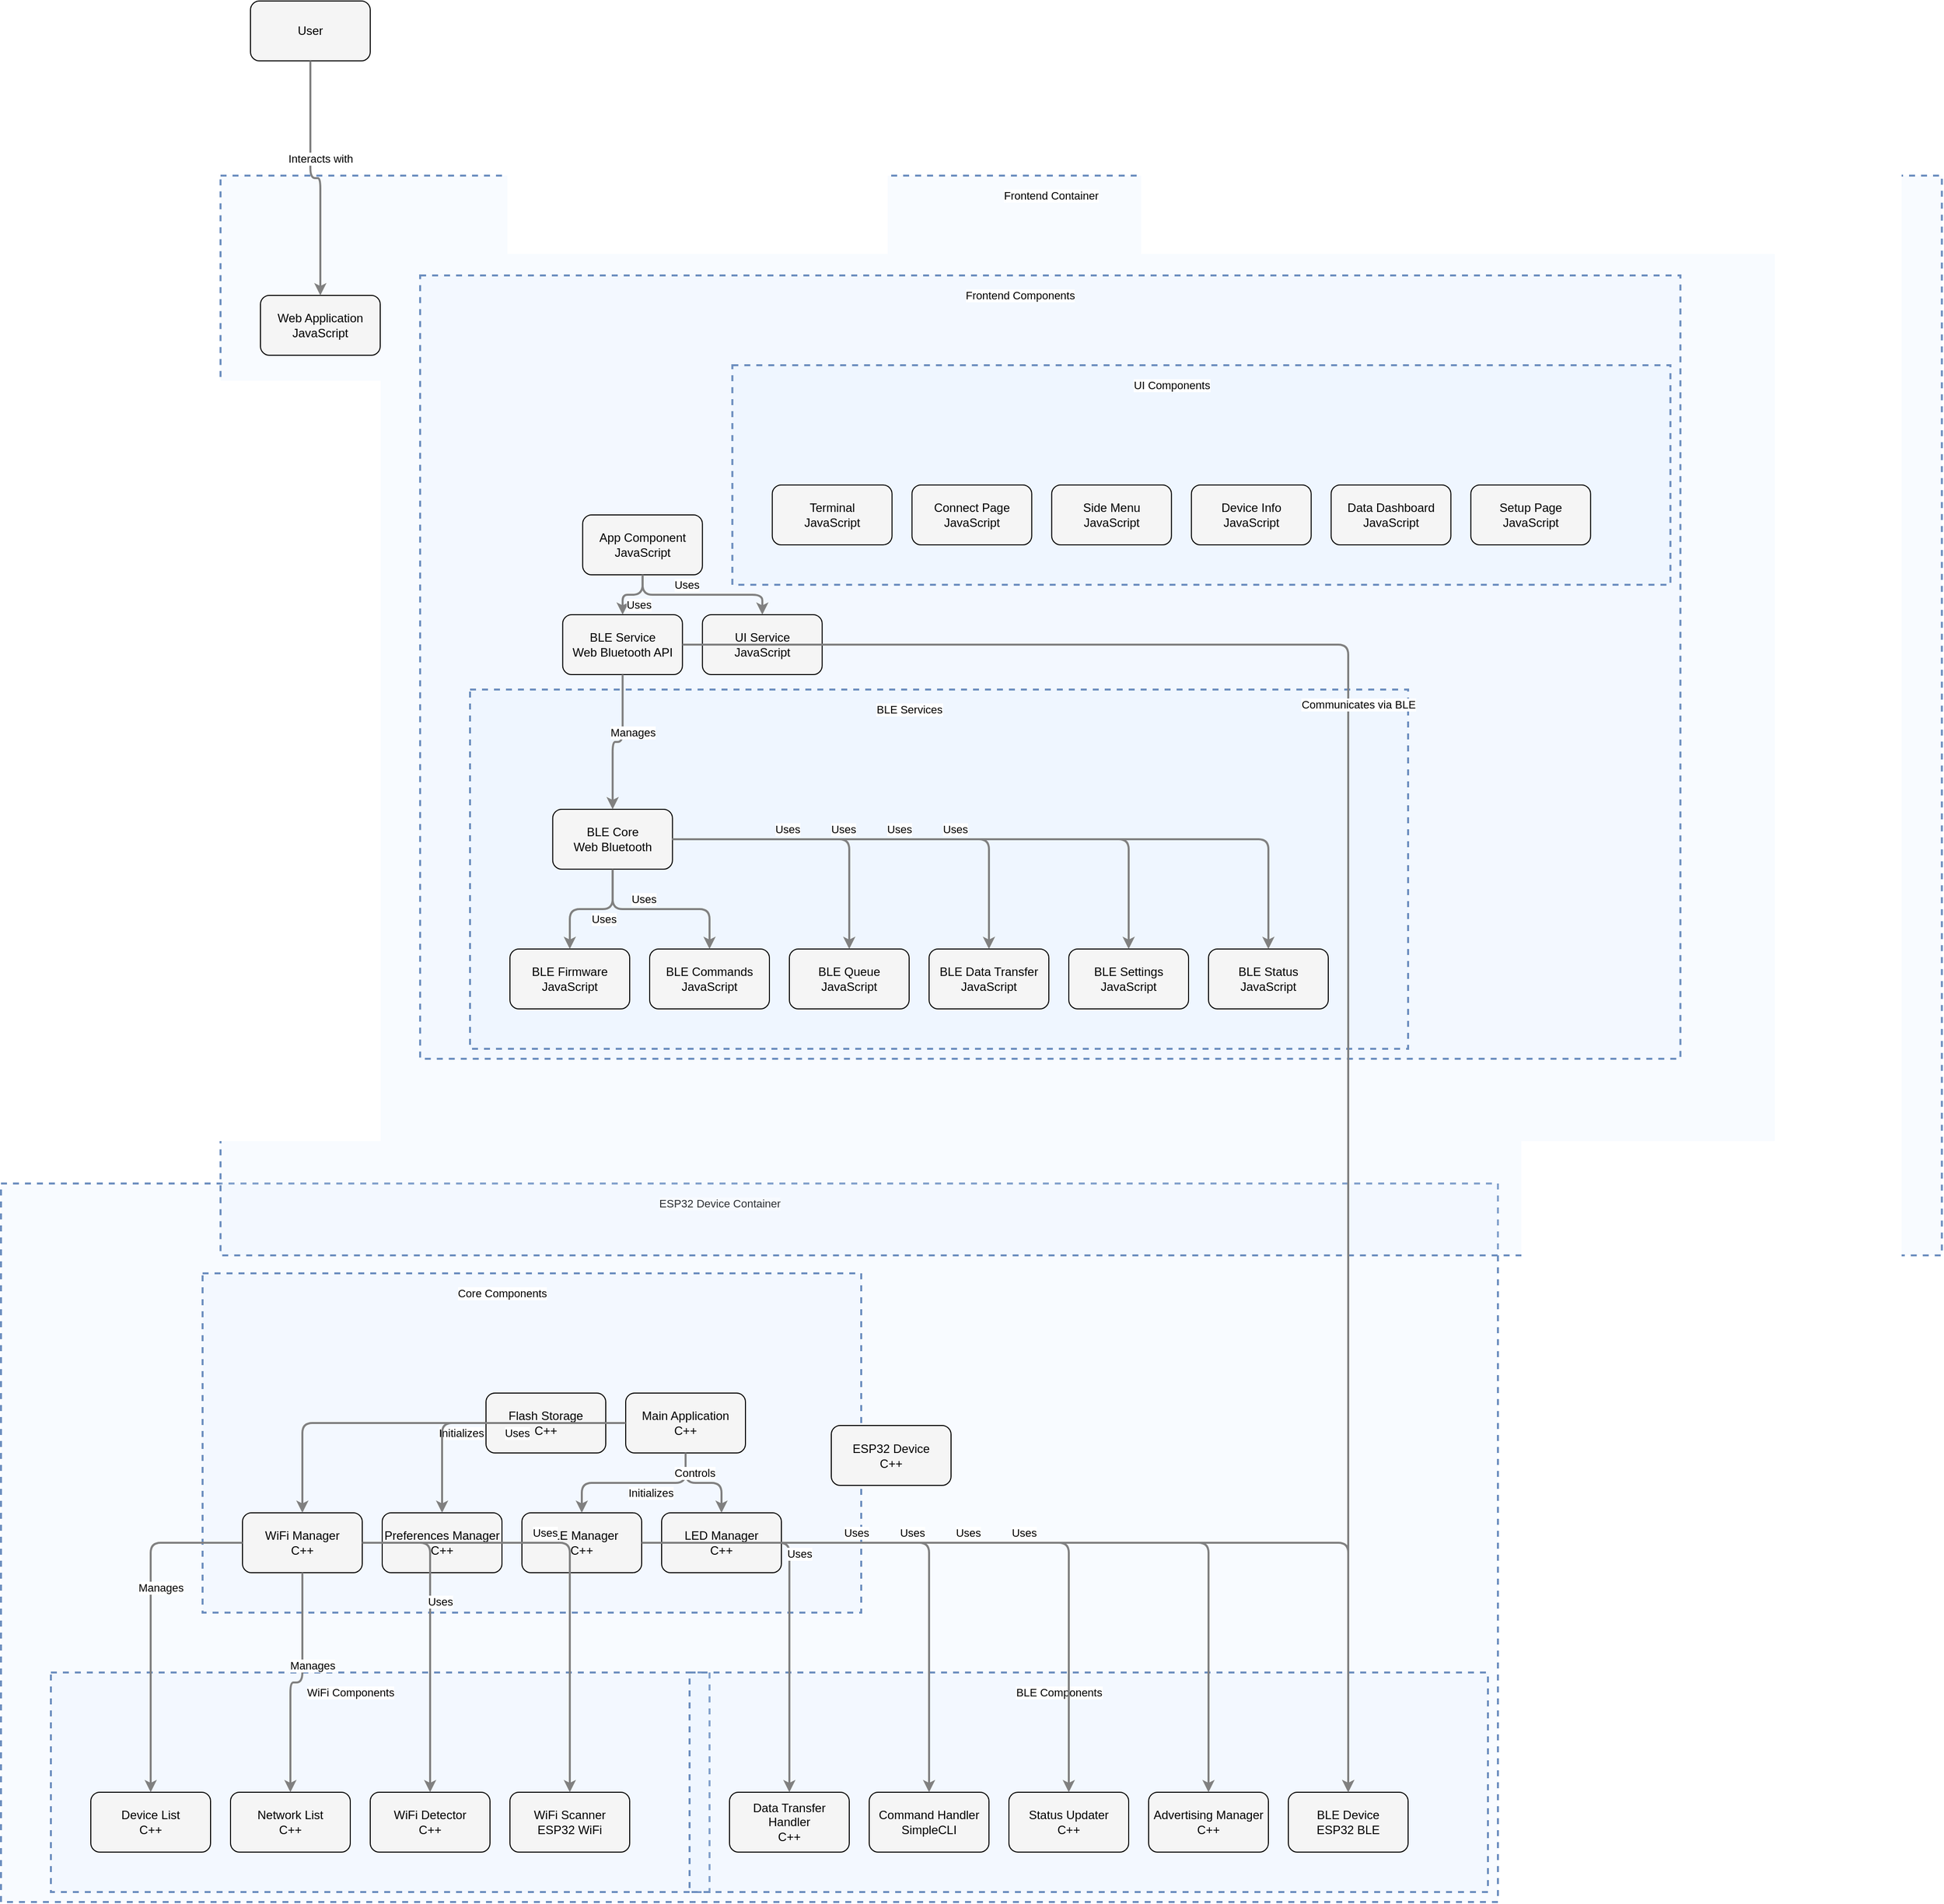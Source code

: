 <?xml version="1.0" encoding="UTF-8"?>
      <mxfile version="14.6.5" type="device">
        <diagram id="codeviz-diagram" name="System Diagram">
          <mxGraphModel dx="1000" dy="1000" grid="1" gridSize="10" guides="1" tooltips="1" connect="1" arrows="1" fold="1" page="1" pageScale="1" pageWidth="1169" pageHeight="827" math="0" shadow="0">
            <root>
              <mxCell id="0"/>
              <mxCell id="1" parent="0"/>
              <mxCell id="subGraph1" value="" style="html=1;whiteSpace=wrap;container=1;fillColor=#dae8fc;strokeColor=#6c8ebf;dashed=1;fillOpacity=20;strokeWidth=2;containerType=none;recursiveResize=0;movable=1;resizable=1;autosize=0;dropTarget=0" vertex="1" parent="subGraph2">
                <mxGeometry x="50" y="415" width="940" height="360" as="geometry"/>
              </mxCell>
              <mxCell id="subGraph1_label" value="BLE Services" style="edgeLabel;html=1;align=center;verticalAlign=middle;resizable=0;labelBackgroundColor=white;spacing=5" vertex="1" parent="subGraph2">
                <mxGeometry x="58" y="423" width="864" height="24" as="geometry"/>
              </mxCell>
<mxCell id="subGraph0" value="" style="html=1;whiteSpace=wrap;container=1;fillColor=#dae8fc;strokeColor=#6c8ebf;dashed=1;fillOpacity=20;strokeWidth=2;containerType=none;recursiveResize=0;movable=1;resizable=1;autosize=0;dropTarget=0" vertex="1" parent="subGraph2">
                <mxGeometry x="312.857" y="90" width="940" height="220" as="geometry"/>
              </mxCell>
              <mxCell id="subGraph0_label" value="UI Components" style="edgeLabel;html=1;align=center;verticalAlign=middle;resizable=0;labelBackgroundColor=white;spacing=5" vertex="1" parent="subGraph2">
                <mxGeometry x="320.857" y="98" width="864" height="24" as="geometry"/>
              </mxCell>
<mxCell id="subGraph6" value="" style="html=1;whiteSpace=wrap;container=1;fillColor=#dae8fc;strokeColor=#6c8ebf;dashed=1;fillOpacity=20;strokeWidth=2;containerType=none;recursiveResize=0;movable=1;resizable=1;autosize=0;dropTarget=0" vertex="1" parent="subGraph7">
                <mxGeometry x="50" y="490" width="660" height="220" as="geometry"/>
              </mxCell>
              <mxCell id="subGraph6_label" value="WiFi Components" style="edgeLabel;html=1;align=center;verticalAlign=middle;resizable=0;labelBackgroundColor=white;spacing=5" vertex="1" parent="subGraph7">
                <mxGeometry x="58" y="498" width="584" height="24" as="geometry"/>
              </mxCell>
<mxCell id="subGraph5" value="" style="html=1;whiteSpace=wrap;container=1;fillColor=#dae8fc;strokeColor=#6c8ebf;dashed=1;fillOpacity=20;strokeWidth=2;containerType=none;recursiveResize=0;movable=1;resizable=1;autosize=0;dropTarget=0" vertex="1" parent="subGraph7">
                <mxGeometry x="690" y="490" width="800" height="220" as="geometry"/>
              </mxCell>
              <mxCell id="subGraph5_label" value="BLE Components" style="edgeLabel;html=1;align=center;verticalAlign=middle;resizable=0;labelBackgroundColor=white;spacing=5" vertex="1" parent="subGraph7">
                <mxGeometry x="698" y="498" width="724" height="24" as="geometry"/>
              </mxCell>
<mxCell id="subGraph4" value="" style="html=1;whiteSpace=wrap;container=1;fillColor=#dae8fc;strokeColor=#6c8ebf;dashed=1;fillOpacity=20;strokeWidth=2;containerType=none;recursiveResize=0;movable=1;resizable=1;autosize=0;dropTarget=0" vertex="1" parent="subGraph7">
                <mxGeometry x="202" y="90" width="660" height="340" as="geometry"/>
              </mxCell>
              <mxCell id="subGraph4_label" value="Core Components" style="edgeLabel;html=1;align=center;verticalAlign=middle;resizable=0;labelBackgroundColor=white;spacing=5" vertex="1" parent="subGraph7">
                <mxGeometry x="210" y="98" width="584" height="24" as="geometry"/>
              </mxCell>
<mxCell id="subGraph2" value="" style="html=1;whiteSpace=wrap;container=1;fillColor=#dae8fc;strokeColor=#6c8ebf;dashed=1;fillOpacity=20;strokeWidth=2;containerType=none;recursiveResize=0;movable=1;resizable=1;autosize=0;dropTarget=0" vertex="1" parent="subGraph3">
                <mxGeometry x="200" y="100" width="1262.857" height="785" as="geometry"/>
              </mxCell>
              <mxCell id="subGraph2_label" value="Frontend Components" style="edgeLabel;html=1;align=center;verticalAlign=middle;resizable=0;labelBackgroundColor=white;spacing=5" vertex="1" parent="subGraph3">
                <mxGeometry x="208" y="108" width="1186.857" height="24" as="geometry"/>
              </mxCell>
<mxCell id="subGraph7" value="" style="html=1;whiteSpace=wrap;container=1;fillColor=#dae8fc;strokeColor=#6c8ebf;dashed=1;fillOpacity=20;strokeWidth=2;containerType=none;recursiveResize=0;movable=1;resizable=1;autosize=0;dropTarget=0" vertex="1" parent="1">
                <mxGeometry x="32" y="1197" width="1500" height="720" as="geometry"/>
              </mxCell>
              <mxCell id="subGraph7_label" value="ESP32 Device Container" style="edgeLabel;html=1;align=center;verticalAlign=middle;resizable=0;labelBackgroundColor=white;spacing=5" vertex="1" parent="1">
                <mxGeometry x="40" y="1205" width="1424" height="24" as="geometry"/>
              </mxCell>
<mxCell id="subGraph3" value="" style="html=1;whiteSpace=wrap;container=1;fillColor=#dae8fc;strokeColor=#6c8ebf;dashed=1;fillOpacity=20;strokeWidth=2;containerType=none;recursiveResize=0;movable=1;resizable=1;autosize=0;dropTarget=0" vertex="1" parent="1">
                <mxGeometry x="252" y="187" width="1724.857" height="1082" as="geometry"/>
              </mxCell>
              <mxCell id="subGraph3_label" value="Frontend Container" style="edgeLabel;html=1;align=center;verticalAlign=middle;resizable=0;labelBackgroundColor=white;spacing=5" vertex="1" parent="1">
                <mxGeometry x="260" y="195" width="1648.857" height="24" as="geometry"/>
              </mxCell>
              <mxCell id="User" value="User" style="rounded=1;whiteSpace=wrap;html=1;fillColor=#f5f5f5" vertex="1" parent="1">
                    <mxGeometry x="282" y="12" width="120" height="60" as="geometry"/>
                  </mxCell>
<mxCell id="WebApp" value="Web Application&lt;br&gt;JavaScript" style="rounded=1;whiteSpace=wrap;html=1;fillColor=#f5f5f5" vertex="1" parent="subGraph3">
                    <mxGeometry x="40" y="120" width="120" height="60" as="geometry"/>
                  </mxCell>
<mxCell id="ESP32" value="ESP32 Device&lt;br&gt;C++" style="rounded=1;whiteSpace=wrap;html=1;fillColor=#f5f5f5" vertex="1" parent="subGraph7">
                    <mxGeometry x="832" y="242.5" width="120" height="60" as="geometry"/>
                  </mxCell>
<mxCell id="AppComponent" value="App Component&lt;br&gt;JavaScript" style="rounded=1;whiteSpace=wrap;html=1;fillColor=#f5f5f5" vertex="1" parent="subGraph2">
                    <mxGeometry x="162.857" y="240" width="120" height="60" as="geometry"/>
                  </mxCell>
<mxCell id="UIService" value="UI Service&lt;br&gt;JavaScript" style="rounded=1;whiteSpace=wrap;html=1;fillColor=#f5f5f5" vertex="1" parent="subGraph2">
                    <mxGeometry x="282.857" y="340" width="120" height="60" as="geometry"/>
                  </mxCell>
<mxCell id="BLEService" value="BLE Service&lt;br&gt;Web Bluetooth API" style="rounded=1;whiteSpace=wrap;html=1;fillColor=#f5f5f5" vertex="1" parent="subGraph2">
                    <mxGeometry x="142.857" y="340" width="120" height="60" as="geometry"/>
                  </mxCell>
<mxCell id="MainApp" value="Main Application&lt;br&gt;C++" style="rounded=1;whiteSpace=wrap;html=1;fillColor=#f5f5f5" vertex="1" parent="subGraph4">
                    <mxGeometry x="424" y="120" width="120" height="60" as="geometry"/>
                  </mxCell>
<mxCell id="BLEManager" value="BLE Manager&lt;br&gt;C++" style="rounded=1;whiteSpace=wrap;html=1;fillColor=#f5f5f5" vertex="1" parent="subGraph4">
                    <mxGeometry x="320" y="240" width="120" height="60" as="geometry"/>
                  </mxCell>
<mxCell id="WifiManager" value="WiFi Manager&lt;br&gt;C++" style="rounded=1;whiteSpace=wrap;html=1;fillColor=#f5f5f5" vertex="1" parent="subGraph4">
                    <mxGeometry x="40" y="240" width="120" height="60" as="geometry"/>
                  </mxCell>
<mxCell id="PreferencesManager" value="Preferences Manager&lt;br&gt;C++" style="rounded=1;whiteSpace=wrap;html=1;fillColor=#f5f5f5" vertex="1" parent="subGraph4">
                    <mxGeometry x="180" y="240" width="120" height="60" as="geometry"/>
                  </mxCell>
<mxCell id="LEDManager" value="LED Manager&lt;br&gt;C++" style="rounded=1;whiteSpace=wrap;html=1;fillColor=#f5f5f5" vertex="1" parent="subGraph4">
                    <mxGeometry x="460" y="240" width="120" height="60" as="geometry"/>
                  </mxCell>
<mxCell id="FlashStorage" value="Flash Storage&lt;br&gt;C++" style="rounded=1;whiteSpace=wrap;html=1;fillColor=#f5f5f5" vertex="1" parent="subGraph4">
                    <mxGeometry x="284" y="120" width="120" height="60" as="geometry"/>
                  </mxCell>
<mxCell id="BLEDevice" value="BLE Device&lt;br&gt;ESP32 BLE" style="rounded=1;whiteSpace=wrap;html=1;fillColor=#f5f5f5" vertex="1" parent="subGraph5">
                    <mxGeometry x="600" y="120" width="120" height="60" as="geometry"/>
                  </mxCell>
<mxCell id="BLECommandHandler" value="Command Handler&lt;br&gt;SimpleCLI" style="rounded=1;whiteSpace=wrap;html=1;fillColor=#f5f5f5" vertex="1" parent="subGraph5">
                    <mxGeometry x="180" y="120" width="120" height="60" as="geometry"/>
                  </mxCell>
<mxCell id="BLEDataHandler" value="Data Transfer Handler&lt;br&gt;C++" style="rounded=1;whiteSpace=wrap;html=1;fillColor=#f5f5f5" vertex="1" parent="subGraph5">
                    <mxGeometry x="40" y="120" width="120" height="60" as="geometry"/>
                  </mxCell>
<mxCell id="BLEStatusUpdater" value="Status Updater&lt;br&gt;C++" style="rounded=1;whiteSpace=wrap;html=1;fillColor=#f5f5f5" vertex="1" parent="subGraph5">
                    <mxGeometry x="320" y="120" width="120" height="60" as="geometry"/>
                  </mxCell>
<mxCell id="BLEAdvertising" value="Advertising Manager&lt;br&gt;C++" style="rounded=1;whiteSpace=wrap;html=1;fillColor=#f5f5f5" vertex="1" parent="subGraph5">
                    <mxGeometry x="460" y="120" width="120" height="60" as="geometry"/>
                  </mxCell>
<mxCell id="WifiScanner" value="WiFi Scanner&lt;br&gt;ESP32 WiFi" style="rounded=1;whiteSpace=wrap;html=1;fillColor=#f5f5f5" vertex="1" parent="subGraph6">
                    <mxGeometry x="460" y="120" width="120" height="60" as="geometry"/>
                  </mxCell>
<mxCell id="WifiDetector" value="WiFi Detector&lt;br&gt;C++" style="rounded=1;whiteSpace=wrap;html=1;fillColor=#f5f5f5" vertex="1" parent="subGraph6">
                    <mxGeometry x="320" y="120" width="120" height="60" as="geometry"/>
                  </mxCell>
<mxCell id="WifiDeviceList" value="Device List&lt;br&gt;C++" style="rounded=1;whiteSpace=wrap;html=1;fillColor=#f5f5f5" vertex="1" parent="subGraph6">
                    <mxGeometry x="40" y="120" width="120" height="60" as="geometry"/>
                  </mxCell>
<mxCell id="WifiNetworkList" value="Network List&lt;br&gt;C++" style="rounded=1;whiteSpace=wrap;html=1;fillColor=#f5f5f5" vertex="1" parent="subGraph6">
                    <mxGeometry x="180" y="120" width="120" height="60" as="geometry"/>
                  </mxCell>
<mxCell id="ConnectPage" value="Connect Page&lt;br&gt;JavaScript" style="rounded=1;whiteSpace=wrap;html=1;fillColor=#f5f5f5" vertex="1" parent="subGraph0">
                    <mxGeometry x="180" y="120" width="120" height="60" as="geometry"/>
                  </mxCell>
<mxCell id="DeviceInfo" value="Device Info&lt;br&gt;JavaScript" style="rounded=1;whiteSpace=wrap;html=1;fillColor=#f5f5f5" vertex="1" parent="subGraph0">
                    <mxGeometry x="460" y="120" width="120" height="60" as="geometry"/>
                  </mxCell>
<mxCell id="Terminal" value="Terminal&lt;br&gt;JavaScript" style="rounded=1;whiteSpace=wrap;html=1;fillColor=#f5f5f5" vertex="1" parent="subGraph0">
                    <mxGeometry x="40" y="120" width="120" height="60" as="geometry"/>
                  </mxCell>
<mxCell id="DataDashboard" value="Data Dashboard&lt;br&gt;JavaScript" style="rounded=1;whiteSpace=wrap;html=1;fillColor=#f5f5f5" vertex="1" parent="subGraph0">
                    <mxGeometry x="600" y="120" width="120" height="60" as="geometry"/>
                  </mxCell>
<mxCell id="SetupPage" value="Setup Page&lt;br&gt;JavaScript" style="rounded=1;whiteSpace=wrap;html=1;fillColor=#f5f5f5" vertex="1" parent="subGraph0">
                    <mxGeometry x="740" y="120" width="120" height="60" as="geometry"/>
                  </mxCell>
<mxCell id="SideMenu" value="Side Menu&lt;br&gt;JavaScript" style="rounded=1;whiteSpace=wrap;html=1;fillColor=#f5f5f5" vertex="1" parent="subGraph0">
                    <mxGeometry x="320" y="120" width="120" height="60" as="geometry"/>
                  </mxCell>
<mxCell id="BLECore" value="BLE Core&lt;br&gt;Web Bluetooth" style="rounded=1;whiteSpace=wrap;html=1;fillColor=#f5f5f5" vertex="1" parent="subGraph1">
                    <mxGeometry x="82.857" y="120" width="120" height="60" as="geometry"/>
                  </mxCell>
<mxCell id="BLECommands" value="BLE Commands&lt;br&gt;JavaScript" style="rounded=1;whiteSpace=wrap;html=1;fillColor=#f5f5f5" vertex="1" parent="subGraph1">
                    <mxGeometry x="180" y="260" width="120" height="60" as="geometry"/>
                  </mxCell>
<mxCell id="BLEDataTransfer" value="BLE Data Transfer&lt;br&gt;JavaScript" style="rounded=1;whiteSpace=wrap;html=1;fillColor=#f5f5f5" vertex="1" parent="subGraph1">
                    <mxGeometry x="460" y="260" width="120" height="60" as="geometry"/>
                  </mxCell>
<mxCell id="BLEFirmware" value="BLE Firmware&lt;br&gt;JavaScript" style="rounded=1;whiteSpace=wrap;html=1;fillColor=#f5f5f5" vertex="1" parent="subGraph1">
                    <mxGeometry x="40" y="260" width="120" height="60" as="geometry"/>
                  </mxCell>
<mxCell id="BLESettings" value="BLE Settings&lt;br&gt;JavaScript" style="rounded=1;whiteSpace=wrap;html=1;fillColor=#f5f5f5" vertex="1" parent="subGraph1">
                    <mxGeometry x="600" y="260" width="120" height="60" as="geometry"/>
                  </mxCell>
<mxCell id="BLEStatus" value="BLE Status&lt;br&gt;JavaScript" style="rounded=1;whiteSpace=wrap;html=1;fillColor=#f5f5f5" vertex="1" parent="subGraph1">
                    <mxGeometry x="740" y="260" width="120" height="60" as="geometry"/>
                  </mxCell>
<mxCell id="BLEQueue" value="BLE Queue&lt;br&gt;JavaScript" style="rounded=1;whiteSpace=wrap;html=1;fillColor=#f5f5f5" vertex="1" parent="subGraph1">
                    <mxGeometry x="320" y="260" width="120" height="60" as="geometry"/>
                  </mxCell>
              <mxCell id="edge-L_User_WebApp_0" style="edgeStyle=orthogonalEdgeStyle;rounded=1;orthogonalLoop=1;jettySize=auto;html=1;strokeColor=#808080;strokeWidth=2;jumpStyle=arc;jumpSize=10;spacing=15;labelBackgroundColor=white;labelBorderColor=none" edge="1" parent="1" source="User" target="WebApp">
                  <mxGeometry relative="1" as="geometry"/>
                </mxCell>
                <mxCell id="edge-L_User_WebApp_0_label" value="Interacts with" style="edgeLabel;html=1;align=center;verticalAlign=middle;resizable=0;points=[];" vertex="1" connectable="0" parent="edge-L_User_WebApp_0">
                  <mxGeometry x="-0.2" y="10" relative="1" as="geometry">
                    <mxPoint as="offset"/>
                  </mxGeometry>
                </mxCell>
<mxCell id="edge-L_AppComponent_UIService_1" style="edgeStyle=orthogonalEdgeStyle;rounded=1;orthogonalLoop=1;jettySize=auto;html=1;strokeColor=#808080;strokeWidth=2;jumpStyle=arc;jumpSize=10;spacing=15;labelBackgroundColor=white;labelBorderColor=none" edge="1" parent="1" source="AppComponent" target="UIService">
                  <mxGeometry relative="1" as="geometry"/>
                </mxCell>
                <mxCell id="edge-L_AppComponent_UIService_1_label" value="Uses" style="edgeLabel;html=1;align=center;verticalAlign=middle;resizable=0;points=[];" vertex="1" connectable="0" parent="edge-L_AppComponent_UIService_1">
                  <mxGeometry x="-0.2" y="10" relative="1" as="geometry">
                    <mxPoint as="offset"/>
                  </mxGeometry>
                </mxCell>
<mxCell id="edge-L_AppComponent_BLEService_2" style="edgeStyle=orthogonalEdgeStyle;rounded=1;orthogonalLoop=1;jettySize=auto;html=1;strokeColor=#808080;strokeWidth=2;jumpStyle=arc;jumpSize=10;spacing=15;labelBackgroundColor=white;labelBorderColor=none" edge="1" parent="1" source="AppComponent" target="BLEService">
                  <mxGeometry relative="1" as="geometry"/>
                </mxCell>
                <mxCell id="edge-L_AppComponent_BLEService_2_label" value="Uses" style="edgeLabel;html=1;align=center;verticalAlign=middle;resizable=0;points=[];" vertex="1" connectable="0" parent="edge-L_AppComponent_BLEService_2">
                  <mxGeometry x="-0.2" y="10" relative="1" as="geometry">
                    <mxPoint as="offset"/>
                  </mxGeometry>
                </mxCell>
<mxCell id="edge-L_BLEService_BLECore_3" style="edgeStyle=orthogonalEdgeStyle;rounded=1;orthogonalLoop=1;jettySize=auto;html=1;strokeColor=#808080;strokeWidth=2;jumpStyle=arc;jumpSize=10;spacing=15;labelBackgroundColor=white;labelBorderColor=none" edge="1" parent="1" source="BLEService" target="BLECore">
                  <mxGeometry relative="1" as="geometry"/>
                </mxCell>
                <mxCell id="edge-L_BLEService_BLECore_3_label" value="Manages" style="edgeLabel;html=1;align=center;verticalAlign=middle;resizable=0;points=[];" vertex="1" connectable="0" parent="edge-L_BLEService_BLECore_3">
                  <mxGeometry x="-0.2" y="10" relative="1" as="geometry">
                    <mxPoint as="offset"/>
                  </mxGeometry>
                </mxCell>
<mxCell id="edge-L_BLECore_BLECommands_4" style="edgeStyle=orthogonalEdgeStyle;rounded=1;orthogonalLoop=1;jettySize=auto;html=1;strokeColor=#808080;strokeWidth=2;jumpStyle=arc;jumpSize=10;spacing=15;labelBackgroundColor=white;labelBorderColor=none" edge="1" parent="1" source="BLECore" target="BLECommands">
                  <mxGeometry relative="1" as="geometry"/>
                </mxCell>
                <mxCell id="edge-L_BLECore_BLECommands_4_label" value="Uses" style="edgeLabel;html=1;align=center;verticalAlign=middle;resizable=0;points=[];" vertex="1" connectable="0" parent="edge-L_BLECore_BLECommands_4">
                  <mxGeometry x="-0.2" y="10" relative="1" as="geometry">
                    <mxPoint as="offset"/>
                  </mxGeometry>
                </mxCell>
<mxCell id="edge-L_BLECore_BLEDataTransfer_5" style="edgeStyle=orthogonalEdgeStyle;rounded=1;orthogonalLoop=1;jettySize=auto;html=1;strokeColor=#808080;strokeWidth=2;jumpStyle=arc;jumpSize=10;spacing=15;labelBackgroundColor=white;labelBorderColor=none" edge="1" parent="1" source="BLECore" target="BLEDataTransfer">
                  <mxGeometry relative="1" as="geometry"/>
                </mxCell>
                <mxCell id="edge-L_BLECore_BLEDataTransfer_5_label" value="Uses" style="edgeLabel;html=1;align=center;verticalAlign=middle;resizable=0;points=[];" vertex="1" connectable="0" parent="edge-L_BLECore_BLEDataTransfer_5">
                  <mxGeometry x="-0.2" y="10" relative="1" as="geometry">
                    <mxPoint as="offset"/>
                  </mxGeometry>
                </mxCell>
<mxCell id="edge-L_BLECore_BLEFirmware_6" style="edgeStyle=orthogonalEdgeStyle;rounded=1;orthogonalLoop=1;jettySize=auto;html=1;strokeColor=#808080;strokeWidth=2;jumpStyle=arc;jumpSize=10;spacing=15;labelBackgroundColor=white;labelBorderColor=none" edge="1" parent="1" source="BLECore" target="BLEFirmware">
                  <mxGeometry relative="1" as="geometry"/>
                </mxCell>
                <mxCell id="edge-L_BLECore_BLEFirmware_6_label" value="Uses" style="edgeLabel;html=1;align=center;verticalAlign=middle;resizable=0;points=[];" vertex="1" connectable="0" parent="edge-L_BLECore_BLEFirmware_6">
                  <mxGeometry x="-0.2" y="10" relative="1" as="geometry">
                    <mxPoint as="offset"/>
                  </mxGeometry>
                </mxCell>
<mxCell id="edge-L_BLECore_BLESettings_7" style="edgeStyle=orthogonalEdgeStyle;rounded=1;orthogonalLoop=1;jettySize=auto;html=1;strokeColor=#808080;strokeWidth=2;jumpStyle=arc;jumpSize=10;spacing=15;labelBackgroundColor=white;labelBorderColor=none" edge="1" parent="1" source="BLECore" target="BLESettings">
                  <mxGeometry relative="1" as="geometry"/>
                </mxCell>
                <mxCell id="edge-L_BLECore_BLESettings_7_label" value="Uses" style="edgeLabel;html=1;align=center;verticalAlign=middle;resizable=0;points=[];" vertex="1" connectable="0" parent="edge-L_BLECore_BLESettings_7">
                  <mxGeometry x="-0.2" y="10" relative="1" as="geometry">
                    <mxPoint as="offset"/>
                  </mxGeometry>
                </mxCell>
<mxCell id="edge-L_BLECore_BLEStatus_8" style="edgeStyle=orthogonalEdgeStyle;rounded=1;orthogonalLoop=1;jettySize=auto;html=1;strokeColor=#808080;strokeWidth=2;jumpStyle=arc;jumpSize=10;spacing=15;labelBackgroundColor=white;labelBorderColor=none" edge="1" parent="1" source="BLECore" target="BLEStatus">
                  <mxGeometry relative="1" as="geometry"/>
                </mxCell>
                <mxCell id="edge-L_BLECore_BLEStatus_8_label" value="Uses" style="edgeLabel;html=1;align=center;verticalAlign=middle;resizable=0;points=[];" vertex="1" connectable="0" parent="edge-L_BLECore_BLEStatus_8">
                  <mxGeometry x="-0.2" y="10" relative="1" as="geometry">
                    <mxPoint as="offset"/>
                  </mxGeometry>
                </mxCell>
<mxCell id="edge-L_BLECore_BLEQueue_9" style="edgeStyle=orthogonalEdgeStyle;rounded=1;orthogonalLoop=1;jettySize=auto;html=1;strokeColor=#808080;strokeWidth=2;jumpStyle=arc;jumpSize=10;spacing=15;labelBackgroundColor=white;labelBorderColor=none" edge="1" parent="1" source="BLECore" target="BLEQueue">
                  <mxGeometry relative="1" as="geometry"/>
                </mxCell>
                <mxCell id="edge-L_BLECore_BLEQueue_9_label" value="Uses" style="edgeLabel;html=1;align=center;verticalAlign=middle;resizable=0;points=[];" vertex="1" connectable="0" parent="edge-L_BLECore_BLEQueue_9">
                  <mxGeometry x="-0.2" y="10" relative="1" as="geometry">
                    <mxPoint as="offset"/>
                  </mxGeometry>
                </mxCell>
<mxCell id="edge-L_MainApp_BLEManager_10" style="edgeStyle=orthogonalEdgeStyle;rounded=1;orthogonalLoop=1;jettySize=auto;html=1;strokeColor=#808080;strokeWidth=2;jumpStyle=arc;jumpSize=10;spacing=15;labelBackgroundColor=white;labelBorderColor=none" edge="1" parent="1" source="MainApp" target="BLEManager">
                  <mxGeometry relative="1" as="geometry"/>
                </mxCell>
                <mxCell id="edge-L_MainApp_BLEManager_10_label" value="Initializes" style="edgeLabel;html=1;align=center;verticalAlign=middle;resizable=0;points=[];" vertex="1" connectable="0" parent="edge-L_MainApp_BLEManager_10">
                  <mxGeometry x="-0.2" y="10" relative="1" as="geometry">
                    <mxPoint as="offset"/>
                  </mxGeometry>
                </mxCell>
<mxCell id="edge-L_MainApp_WifiManager_11" style="edgeStyle=orthogonalEdgeStyle;rounded=1;orthogonalLoop=1;jettySize=auto;html=1;strokeColor=#808080;strokeWidth=2;jumpStyle=arc;jumpSize=10;spacing=15;labelBackgroundColor=white;labelBorderColor=none" edge="1" parent="1" source="MainApp" target="WifiManager">
                  <mxGeometry relative="1" as="geometry"/>
                </mxCell>
                <mxCell id="edge-L_MainApp_WifiManager_11_label" value="Initializes" style="edgeLabel;html=1;align=center;verticalAlign=middle;resizable=0;points=[];" vertex="1" connectable="0" parent="edge-L_MainApp_WifiManager_11">
                  <mxGeometry x="-0.2" y="10" relative="1" as="geometry">
                    <mxPoint as="offset"/>
                  </mxGeometry>
                </mxCell>
<mxCell id="edge-L_MainApp_PreferencesManager_12" style="edgeStyle=orthogonalEdgeStyle;rounded=1;orthogonalLoop=1;jettySize=auto;html=1;strokeColor=#808080;strokeWidth=2;jumpStyle=arc;jumpSize=10;spacing=15;labelBackgroundColor=white;labelBorderColor=none" edge="1" parent="1" source="MainApp" target="PreferencesManager">
                  <mxGeometry relative="1" as="geometry"/>
                </mxCell>
                <mxCell id="edge-L_MainApp_PreferencesManager_12_label" value="Uses" style="edgeLabel;html=1;align=center;verticalAlign=middle;resizable=0;points=[];" vertex="1" connectable="0" parent="edge-L_MainApp_PreferencesManager_12">
                  <mxGeometry x="-0.2" y="10" relative="1" as="geometry">
                    <mxPoint as="offset"/>
                  </mxGeometry>
                </mxCell>
<mxCell id="edge-L_MainApp_LEDManager_13" style="edgeStyle=orthogonalEdgeStyle;rounded=1;orthogonalLoop=1;jettySize=auto;html=1;strokeColor=#808080;strokeWidth=2;jumpStyle=arc;jumpSize=10;spacing=15;labelBackgroundColor=white;labelBorderColor=none" edge="1" parent="1" source="MainApp" target="LEDManager">
                  <mxGeometry relative="1" as="geometry"/>
                </mxCell>
                <mxCell id="edge-L_MainApp_LEDManager_13_label" value="Controls" style="edgeLabel;html=1;align=center;verticalAlign=middle;resizable=0;points=[];" vertex="1" connectable="0" parent="edge-L_MainApp_LEDManager_13">
                  <mxGeometry x="-0.2" y="10" relative="1" as="geometry">
                    <mxPoint as="offset"/>
                  </mxGeometry>
                </mxCell>
<mxCell id="edge-L_BLEManager_BLEDevice_14" style="edgeStyle=orthogonalEdgeStyle;rounded=1;orthogonalLoop=1;jettySize=auto;html=1;strokeColor=#808080;strokeWidth=2;jumpStyle=arc;jumpSize=10;spacing=15;labelBackgroundColor=white;labelBorderColor=none" edge="1" parent="1" source="BLEManager" target="BLEDevice">
                  <mxGeometry relative="1" as="geometry"/>
                </mxCell>
                <mxCell id="edge-L_BLEManager_BLEDevice_14_label" value="Uses" style="edgeLabel;html=1;align=center;verticalAlign=middle;resizable=0;points=[];" vertex="1" connectable="0" parent="edge-L_BLEManager_BLEDevice_14">
                  <mxGeometry x="-0.2" y="10" relative="1" as="geometry">
                    <mxPoint as="offset"/>
                  </mxGeometry>
                </mxCell>
<mxCell id="edge-L_BLEManager_BLECommandHandler_15" style="edgeStyle=orthogonalEdgeStyle;rounded=1;orthogonalLoop=1;jettySize=auto;html=1;strokeColor=#808080;strokeWidth=2;jumpStyle=arc;jumpSize=10;spacing=15;labelBackgroundColor=white;labelBorderColor=none" edge="1" parent="1" source="BLEManager" target="BLECommandHandler">
                  <mxGeometry relative="1" as="geometry"/>
                </mxCell>
                <mxCell id="edge-L_BLEManager_BLECommandHandler_15_label" value="Uses" style="edgeLabel;html=1;align=center;verticalAlign=middle;resizable=0;points=[];" vertex="1" connectable="0" parent="edge-L_BLEManager_BLECommandHandler_15">
                  <mxGeometry x="-0.2" y="10" relative="1" as="geometry">
                    <mxPoint as="offset"/>
                  </mxGeometry>
                </mxCell>
<mxCell id="edge-L_BLEManager_BLEDataHandler_16" style="edgeStyle=orthogonalEdgeStyle;rounded=1;orthogonalLoop=1;jettySize=auto;html=1;strokeColor=#808080;strokeWidth=2;jumpStyle=arc;jumpSize=10;spacing=15;labelBackgroundColor=white;labelBorderColor=none" edge="1" parent="1" source="BLEManager" target="BLEDataHandler">
                  <mxGeometry relative="1" as="geometry"/>
                </mxCell>
                <mxCell id="edge-L_BLEManager_BLEDataHandler_16_label" value="Uses" style="edgeLabel;html=1;align=center;verticalAlign=middle;resizable=0;points=[];" vertex="1" connectable="0" parent="edge-L_BLEManager_BLEDataHandler_16">
                  <mxGeometry x="-0.2" y="10" relative="1" as="geometry">
                    <mxPoint as="offset"/>
                  </mxGeometry>
                </mxCell>
<mxCell id="edge-L_BLEManager_BLEStatusUpdater_17" style="edgeStyle=orthogonalEdgeStyle;rounded=1;orthogonalLoop=1;jettySize=auto;html=1;strokeColor=#808080;strokeWidth=2;jumpStyle=arc;jumpSize=10;spacing=15;labelBackgroundColor=white;labelBorderColor=none" edge="1" parent="1" source="BLEManager" target="BLEStatusUpdater">
                  <mxGeometry relative="1" as="geometry"/>
                </mxCell>
                <mxCell id="edge-L_BLEManager_BLEStatusUpdater_17_label" value="Uses" style="edgeLabel;html=1;align=center;verticalAlign=middle;resizable=0;points=[];" vertex="1" connectable="0" parent="edge-L_BLEManager_BLEStatusUpdater_17">
                  <mxGeometry x="-0.2" y="10" relative="1" as="geometry">
                    <mxPoint as="offset"/>
                  </mxGeometry>
                </mxCell>
<mxCell id="edge-L_BLEManager_BLEAdvertising_18" style="edgeStyle=orthogonalEdgeStyle;rounded=1;orthogonalLoop=1;jettySize=auto;html=1;strokeColor=#808080;strokeWidth=2;jumpStyle=arc;jumpSize=10;spacing=15;labelBackgroundColor=white;labelBorderColor=none" edge="1" parent="1" source="BLEManager" target="BLEAdvertising">
                  <mxGeometry relative="1" as="geometry"/>
                </mxCell>
                <mxCell id="edge-L_BLEManager_BLEAdvertising_18_label" value="Uses" style="edgeLabel;html=1;align=center;verticalAlign=middle;resizable=0;points=[];" vertex="1" connectable="0" parent="edge-L_BLEManager_BLEAdvertising_18">
                  <mxGeometry x="-0.2" y="10" relative="1" as="geometry">
                    <mxPoint as="offset"/>
                  </mxGeometry>
                </mxCell>
<mxCell id="edge-L_WifiManager_WifiScanner_19" style="edgeStyle=orthogonalEdgeStyle;rounded=1;orthogonalLoop=1;jettySize=auto;html=1;strokeColor=#808080;strokeWidth=2;jumpStyle=arc;jumpSize=10;spacing=15;labelBackgroundColor=white;labelBorderColor=none" edge="1" parent="1" source="WifiManager" target="WifiScanner">
                  <mxGeometry relative="1" as="geometry"/>
                </mxCell>
                <mxCell id="edge-L_WifiManager_WifiScanner_19_label" value="Uses" style="edgeLabel;html=1;align=center;verticalAlign=middle;resizable=0;points=[];" vertex="1" connectable="0" parent="edge-L_WifiManager_WifiScanner_19">
                  <mxGeometry x="-0.2" y="10" relative="1" as="geometry">
                    <mxPoint as="offset"/>
                  </mxGeometry>
                </mxCell>
<mxCell id="edge-L_WifiManager_WifiDetector_20" style="edgeStyle=orthogonalEdgeStyle;rounded=1;orthogonalLoop=1;jettySize=auto;html=1;strokeColor=#808080;strokeWidth=2;jumpStyle=arc;jumpSize=10;spacing=15;labelBackgroundColor=white;labelBorderColor=none" edge="1" parent="1" source="WifiManager" target="WifiDetector">
                  <mxGeometry relative="1" as="geometry"/>
                </mxCell>
                <mxCell id="edge-L_WifiManager_WifiDetector_20_label" value="Uses" style="edgeLabel;html=1;align=center;verticalAlign=middle;resizable=0;points=[];" vertex="1" connectable="0" parent="edge-L_WifiManager_WifiDetector_20">
                  <mxGeometry x="-0.2" y="10" relative="1" as="geometry">
                    <mxPoint as="offset"/>
                  </mxGeometry>
                </mxCell>
<mxCell id="edge-L_WifiManager_WifiDeviceList_21" style="edgeStyle=orthogonalEdgeStyle;rounded=1;orthogonalLoop=1;jettySize=auto;html=1;strokeColor=#808080;strokeWidth=2;jumpStyle=arc;jumpSize=10;spacing=15;labelBackgroundColor=white;labelBorderColor=none" edge="1" parent="1" source="WifiManager" target="WifiDeviceList">
                  <mxGeometry relative="1" as="geometry"/>
                </mxCell>
                <mxCell id="edge-L_WifiManager_WifiDeviceList_21_label" value="Manages" style="edgeLabel;html=1;align=center;verticalAlign=middle;resizable=0;points=[];" vertex="1" connectable="0" parent="edge-L_WifiManager_WifiDeviceList_21">
                  <mxGeometry x="-0.2" y="10" relative="1" as="geometry">
                    <mxPoint as="offset"/>
                  </mxGeometry>
                </mxCell>
<mxCell id="edge-L_WifiManager_WifiNetworkList_22" style="edgeStyle=orthogonalEdgeStyle;rounded=1;orthogonalLoop=1;jettySize=auto;html=1;strokeColor=#808080;strokeWidth=2;jumpStyle=arc;jumpSize=10;spacing=15;labelBackgroundColor=white;labelBorderColor=none" edge="1" parent="1" source="WifiManager" target="WifiNetworkList">
                  <mxGeometry relative="1" as="geometry"/>
                </mxCell>
                <mxCell id="edge-L_WifiManager_WifiNetworkList_22_label" value="Manages" style="edgeLabel;html=1;align=center;verticalAlign=middle;resizable=0;points=[];" vertex="1" connectable="0" parent="edge-L_WifiManager_WifiNetworkList_22">
                  <mxGeometry x="-0.2" y="10" relative="1" as="geometry">
                    <mxPoint as="offset"/>
                  </mxGeometry>
                </mxCell>
<mxCell id="edge-L_BLEService_BLEDevice_23" style="edgeStyle=orthogonalEdgeStyle;rounded=1;orthogonalLoop=1;jettySize=auto;html=1;strokeColor=#808080;strokeWidth=2;jumpStyle=arc;jumpSize=10;spacing=15;labelBackgroundColor=white;labelBorderColor=none" edge="1" parent="1" source="BLEService" target="BLEDevice">
                  <mxGeometry relative="1" as="geometry"/>
                </mxCell>
                <mxCell id="edge-L_BLEService_BLEDevice_23_label" value="Communicates via BLE" style="edgeLabel;html=1;align=center;verticalAlign=middle;resizable=0;points=[];" vertex="1" connectable="0" parent="edge-L_BLEService_BLEDevice_23">
                  <mxGeometry x="-0.2" y="10" relative="1" as="geometry">
                    <mxPoint as="offset"/>
                  </mxGeometry>
                </mxCell>
            </root>
          </mxGraphModel>
        </diagram>
      </mxfile>